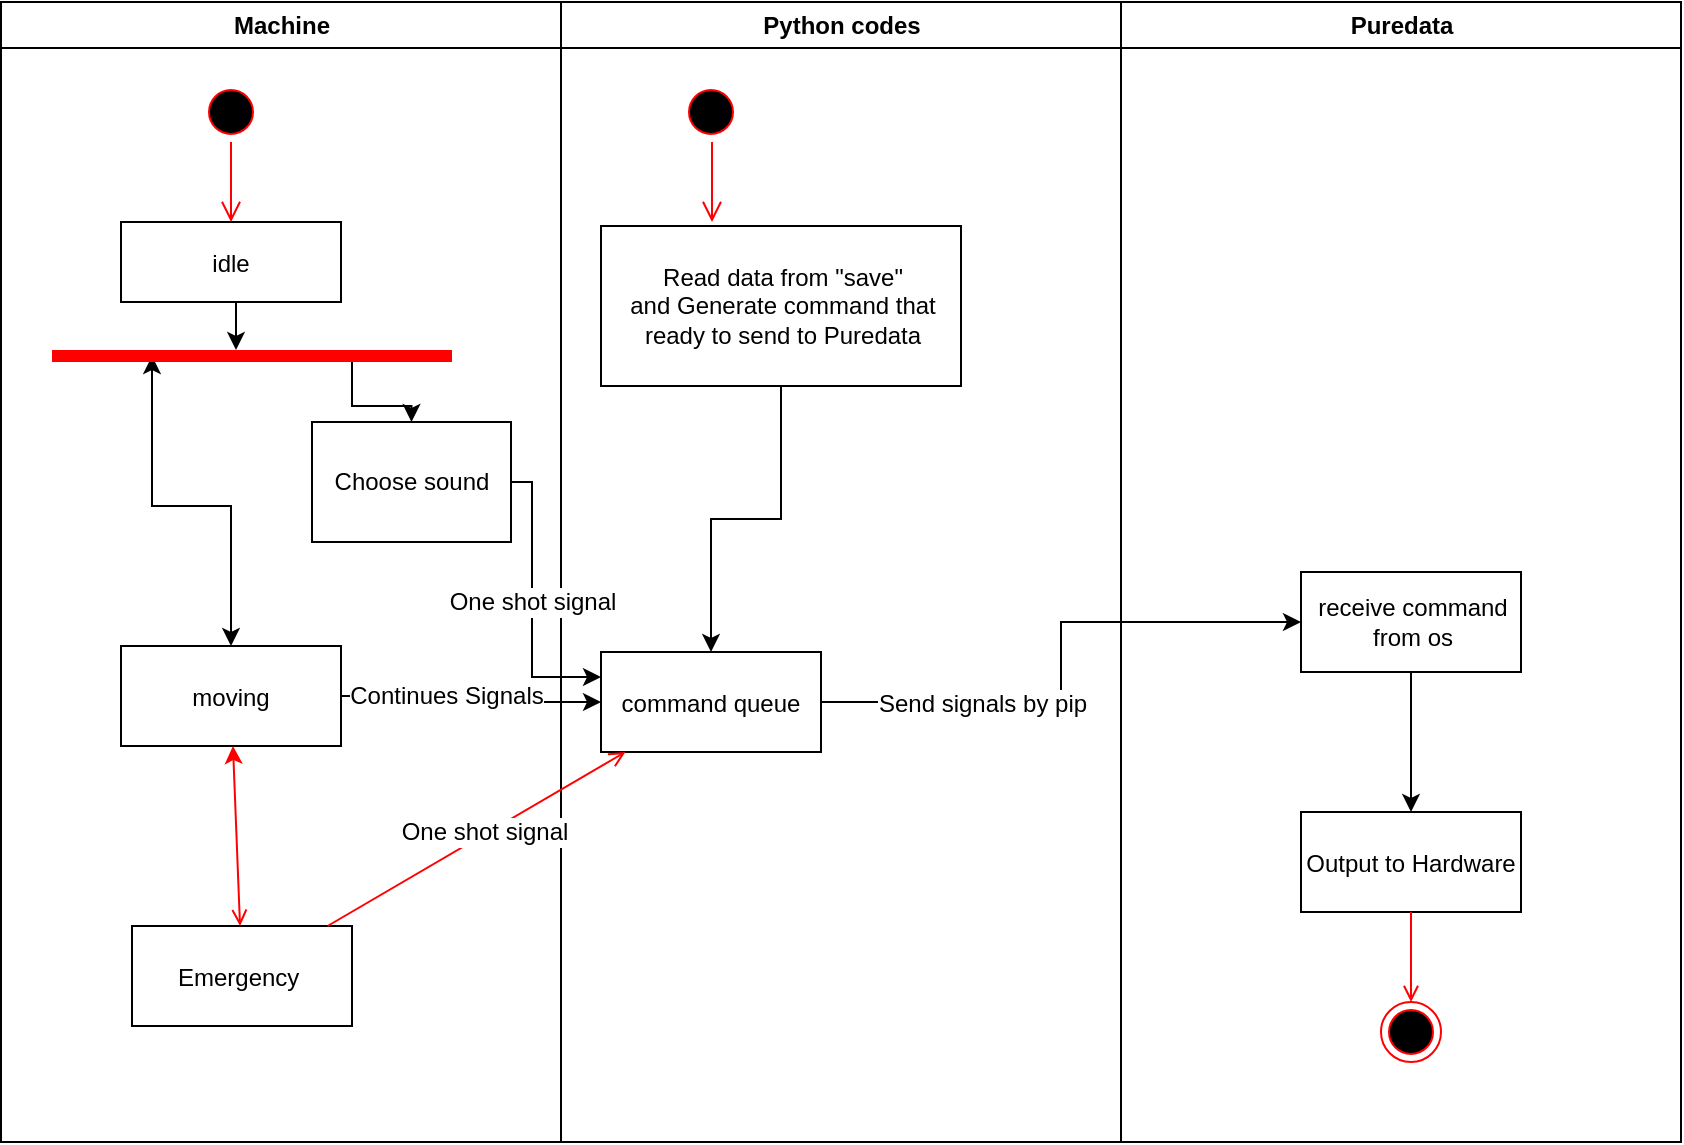 <mxfile version="12.7.4" type="github"><diagram name="Page-1" id="e7e014a7-5840-1c2e-5031-d8a46d1fe8dd"><mxGraphModel dx="1426" dy="793" grid="1" gridSize="10" guides="1" tooltips="1" connect="1" arrows="1" fold="1" page="1" pageScale="1" pageWidth="1169" pageHeight="826" background="#ffffff" math="0" shadow="0"><root><mxCell id="0"/><mxCell id="1" parent="0"/><mxCell id="2" value="Machine" style="swimlane;whiteSpace=wrap" parent="1" vertex="1"><mxGeometry x="164.5" y="128" width="280" height="570" as="geometry"/></mxCell><mxCell id="5" value="" style="ellipse;shape=startState;fillColor=#000000;strokeColor=#ff0000;" parent="2" vertex="1"><mxGeometry x="100" y="40" width="30" height="30" as="geometry"/></mxCell><mxCell id="6" value="" style="edgeStyle=elbowEdgeStyle;elbow=horizontal;verticalAlign=bottom;endArrow=open;endSize=8;strokeColor=#FF0000;endFill=1;rounded=0" parent="2" source="5" target="7" edge="1"><mxGeometry x="100" y="40" as="geometry"><mxPoint x="115" y="110" as="targetPoint"/></mxGeometry></mxCell><mxCell id="k1yuHttW6jh7WGmseko8-55" style="edgeStyle=orthogonalEdgeStyle;rounded=0;orthogonalLoop=1;jettySize=auto;html=1;exitX=0.5;exitY=1;exitDx=0;exitDy=0;entryX=0.46;entryY=0.2;entryDx=0;entryDy=0;entryPerimeter=0;" edge="1" parent="2" source="7" target="k1yuHttW6jh7WGmseko8-51"><mxGeometry relative="1" as="geometry"/></mxCell><mxCell id="7" value="idle" style="" parent="2" vertex="1"><mxGeometry x="60" y="110" width="110" height="40" as="geometry"/></mxCell><mxCell id="8" value="moving" style="" parent="2" vertex="1"><mxGeometry x="60" y="322" width="110" height="50" as="geometry"/></mxCell><mxCell id="10" value="Emergency " style="" parent="2" vertex="1"><mxGeometry x="65.5" y="462" width="110" height="50" as="geometry"/></mxCell><mxCell id="11" value="" style="endArrow=open;strokeColor=#FF0000;endFill=1;rounded=0;startArrow=classic;startFill=1;" parent="2" source="8" target="10" edge="1"><mxGeometry relative="1" as="geometry"/></mxCell><mxCell id="k1yuHttW6jh7WGmseko8-54" style="edgeStyle=orthogonalEdgeStyle;rounded=0;orthogonalLoop=1;jettySize=auto;html=1;exitX=0.25;exitY=0.5;exitDx=0;exitDy=0;exitPerimeter=0;startArrow=classic;startFill=1;" edge="1" parent="2" source="k1yuHttW6jh7WGmseko8-51" target="8"><mxGeometry relative="1" as="geometry"/></mxCell><mxCell id="k1yuHttW6jh7WGmseko8-57" style="edgeStyle=orthogonalEdgeStyle;rounded=0;orthogonalLoop=1;jettySize=auto;html=1;exitX=0.75;exitY=0.5;exitDx=0;exitDy=0;exitPerimeter=0;" edge="1" parent="2" source="k1yuHttW6jh7WGmseko8-51" target="k1yuHttW6jh7WGmseko8-56"><mxGeometry relative="1" as="geometry"/></mxCell><mxCell id="k1yuHttW6jh7WGmseko8-51" value="" style="shape=line;html=1;strokeWidth=6;strokeColor=#ff0000;" vertex="1" parent="2"><mxGeometry x="25.5" y="172" width="200" height="10" as="geometry"/></mxCell><mxCell id="k1yuHttW6jh7WGmseko8-56" value="Choose sound" style="rounded=0;whiteSpace=wrap;html=1;" vertex="1" parent="2"><mxGeometry x="155.5" y="210" width="99.5" height="60" as="geometry"/></mxCell><mxCell id="3" value="Python codes" style="swimlane;whiteSpace=wrap" parent="1" vertex="1"><mxGeometry x="444.5" y="128" width="280" height="570" as="geometry"/></mxCell><mxCell id="13" value="" style="ellipse;shape=startState;fillColor=#000000;strokeColor=#ff0000;" parent="3" vertex="1"><mxGeometry x="60" y="40" width="30" height="30" as="geometry"/></mxCell><mxCell id="14" value="" style="edgeStyle=elbowEdgeStyle;elbow=horizontal;verticalAlign=bottom;endArrow=open;endSize=8;strokeColor=#FF0000;endFill=1;rounded=0" parent="3" source="13" edge="1"><mxGeometry x="40" y="20" as="geometry"><mxPoint x="75.5" y="110" as="targetPoint"/></mxGeometry></mxCell><mxCell id="18" value="command queue" style="" parent="3" vertex="1"><mxGeometry x="20" y="325" width="110" height="50" as="geometry"/></mxCell><mxCell id="k1yuHttW6jh7WGmseko8-67" style="edgeStyle=orthogonalEdgeStyle;rounded=0;orthogonalLoop=1;jettySize=auto;html=1;startArrow=none;startFill=0;" edge="1" parent="3" source="k1yuHttW6jh7WGmseko8-63" target="18"><mxGeometry relative="1" as="geometry"/></mxCell><mxCell id="k1yuHttW6jh7WGmseko8-63" value="Read data from &quot;save&quot;&lt;br&gt;and Generate command that &lt;br&gt;ready to send to Puredata" style="html=1;" vertex="1" parent="3"><mxGeometry x="20" y="112" width="180" height="80" as="geometry"/></mxCell><mxCell id="4" value="Puredata" style="swimlane;whiteSpace=wrap" parent="1" vertex="1"><mxGeometry x="724.5" y="128" width="280" height="570" as="geometry"/></mxCell><mxCell id="33" value="Output to Hardware" style="" parent="4" vertex="1"><mxGeometry x="90" y="405" width="110" height="50" as="geometry"/></mxCell><mxCell id="38" value="" style="ellipse;shape=endState;fillColor=#000000;strokeColor=#ff0000" parent="4" vertex="1"><mxGeometry x="130" y="500" width="30" height="30" as="geometry"/></mxCell><mxCell id="39" value="" style="endArrow=open;strokeColor=#FF0000;endFill=1;rounded=0" parent="4" source="33" target="38" edge="1"><mxGeometry relative="1" as="geometry"/></mxCell><mxCell id="k1yuHttW6jh7WGmseko8-69" style="edgeStyle=orthogonalEdgeStyle;rounded=0;orthogonalLoop=1;jettySize=auto;html=1;startArrow=none;startFill=0;" edge="1" parent="4" source="k1yuHttW6jh7WGmseko8-68" target="33"><mxGeometry relative="1" as="geometry"/></mxCell><mxCell id="k1yuHttW6jh7WGmseko8-68" value="receive command&lt;br&gt;from os" style="html=1;" vertex="1" parent="4"><mxGeometry x="90" y="285" width="110" height="50" as="geometry"/></mxCell><mxCell id="20" value="" style="endArrow=open;strokeColor=#FF0000;endFill=1;rounded=0" parent="1" source="10" target="18" edge="1"><mxGeometry relative="1" as="geometry"/></mxCell><mxCell id="k1yuHttW6jh7WGmseko8-62" value="One shot signal" style="text;html=1;align=center;verticalAlign=middle;resizable=0;points=[];labelBackgroundColor=#ffffff;" vertex="1" connectable="0" parent="20"><mxGeometry x="0.058" y="1" relative="1" as="geometry"><mxPoint as="offset"/></mxGeometry></mxCell><mxCell id="k1yuHttW6jh7WGmseko8-58" style="edgeStyle=orthogonalEdgeStyle;rounded=0;orthogonalLoop=1;jettySize=auto;html=1;" edge="1" parent="1" source="8" target="18"><mxGeometry relative="1" as="geometry"/></mxCell><mxCell id="k1yuHttW6jh7WGmseko8-60" value="Continues Signals" style="text;html=1;align=center;verticalAlign=middle;resizable=0;points=[];labelBackgroundColor=#ffffff;" vertex="1" connectable="0" parent="k1yuHttW6jh7WGmseko8-58"><mxGeometry x="-0.21" relative="1" as="geometry"><mxPoint as="offset"/></mxGeometry></mxCell><mxCell id="k1yuHttW6jh7WGmseko8-59" style="edgeStyle=orthogonalEdgeStyle;rounded=0;orthogonalLoop=1;jettySize=auto;html=1;entryX=0;entryY=0.25;entryDx=0;entryDy=0;" edge="1" parent="1" source="k1yuHttW6jh7WGmseko8-56" target="18"><mxGeometry relative="1" as="geometry"><Array as="points"><mxPoint x="430" y="368"/><mxPoint x="430" y="466"/></Array></mxGeometry></mxCell><mxCell id="k1yuHttW6jh7WGmseko8-61" value="One shot signal" style="text;html=1;align=center;verticalAlign=middle;resizable=0;points=[];labelBackgroundColor=#ffffff;" vertex="1" connectable="0" parent="k1yuHttW6jh7WGmseko8-59"><mxGeometry x="-0.011" relative="1" as="geometry"><mxPoint as="offset"/></mxGeometry></mxCell><mxCell id="k1yuHttW6jh7WGmseko8-70" style="edgeStyle=orthogonalEdgeStyle;rounded=0;orthogonalLoop=1;jettySize=auto;html=1;startArrow=none;startFill=0;" edge="1" parent="1" source="18" target="k1yuHttW6jh7WGmseko8-68"><mxGeometry relative="1" as="geometry"/></mxCell><mxCell id="k1yuHttW6jh7WGmseko8-71" value="Send signals by pip" style="text;html=1;align=center;verticalAlign=middle;resizable=0;points=[];labelBackgroundColor=#ffffff;" vertex="1" connectable="0" parent="k1yuHttW6jh7WGmseko8-70"><mxGeometry x="-0.425" y="-1" relative="1" as="geometry"><mxPoint as="offset"/></mxGeometry></mxCell></root></mxGraphModel></diagram></mxfile>